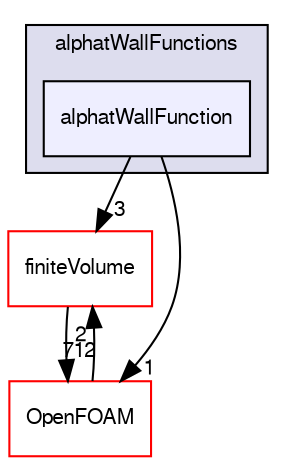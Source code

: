 digraph "src/turbulenceModels/compressible/RAS/derivedFvPatchFields/wallFunctions/alphatWallFunctions/alphatWallFunction" {
  bgcolor=transparent;
  compound=true
  node [ fontsize="10", fontname="FreeSans"];
  edge [ labelfontsize="10", labelfontname="FreeSans"];
  subgraph clusterdir_3bdc00d0209d20654b38143471c694ed {
    graph [ bgcolor="#ddddee", pencolor="black", label="alphatWallFunctions" fontname="FreeSans", fontsize="10", URL="dir_3bdc00d0209d20654b38143471c694ed.html"]
  dir_11ff51b96e1f6098c78893f660b15fd3 [shape=box, label="alphatWallFunction", style="filled", fillcolor="#eeeeff", pencolor="black", URL="dir_11ff51b96e1f6098c78893f660b15fd3.html"];
  }
  dir_9bd15774b555cf7259a6fa18f99fe99b [shape=box label="finiteVolume" color="red" URL="dir_9bd15774b555cf7259a6fa18f99fe99b.html"];
  dir_c5473ff19b20e6ec4dfe5c310b3778a8 [shape=box label="OpenFOAM" color="red" URL="dir_c5473ff19b20e6ec4dfe5c310b3778a8.html"];
  dir_9bd15774b555cf7259a6fa18f99fe99b->dir_c5473ff19b20e6ec4dfe5c310b3778a8 [headlabel="712", labeldistance=1.5 headhref="dir_000749_001732.html"];
  dir_11ff51b96e1f6098c78893f660b15fd3->dir_9bd15774b555cf7259a6fa18f99fe99b [headlabel="3", labeldistance=1.5 headhref="dir_002880_000749.html"];
  dir_11ff51b96e1f6098c78893f660b15fd3->dir_c5473ff19b20e6ec4dfe5c310b3778a8 [headlabel="1", labeldistance=1.5 headhref="dir_002880_001732.html"];
  dir_c5473ff19b20e6ec4dfe5c310b3778a8->dir_9bd15774b555cf7259a6fa18f99fe99b [headlabel="2", labeldistance=1.5 headhref="dir_001732_000749.html"];
}
